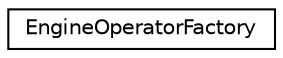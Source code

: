 digraph "Graphical Class Hierarchy"
{
  edge [fontname="Helvetica",fontsize="10",labelfontname="Helvetica",labelfontsize="10"];
  node [fontname="Helvetica",fontsize="10",shape=record];
  rankdir="LR";
  Node0 [label="EngineOperatorFactory",height=0.2,width=0.4,color="black", fillcolor="white", style="filled",URL="$classEngineOperatorFactory.html"];
}
